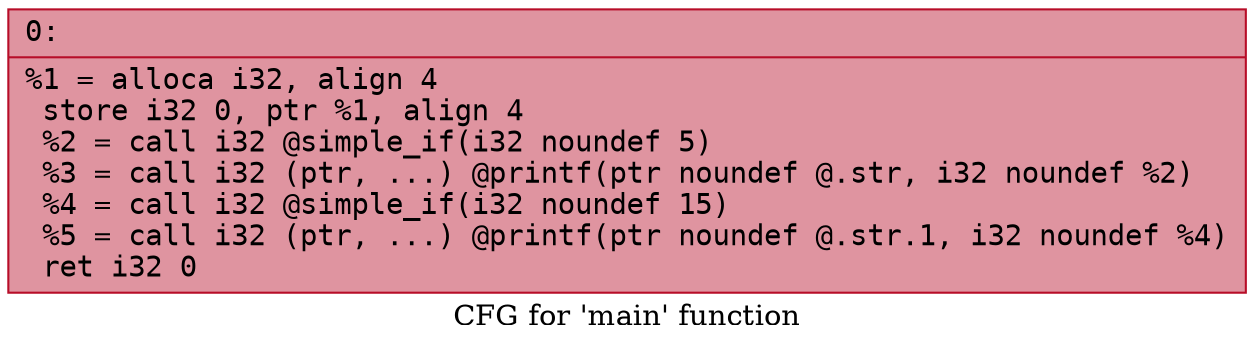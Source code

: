 digraph "CFG for 'main' function" {
	label="CFG for 'main' function";

	Node0x5faba7a99d30 [shape=record,color="#b70d28ff", style=filled, fillcolor="#b70d2870" fontname="Courier",label="{0:\l|  %1 = alloca i32, align 4\l  store i32 0, ptr %1, align 4\l  %2 = call i32 @simple_if(i32 noundef 5)\l  %3 = call i32 (ptr, ...) @printf(ptr noundef @.str, i32 noundef %2)\l  %4 = call i32 @simple_if(i32 noundef 15)\l  %5 = call i32 (ptr, ...) @printf(ptr noundef @.str.1, i32 noundef %4)\l  ret i32 0\l}"];
}
